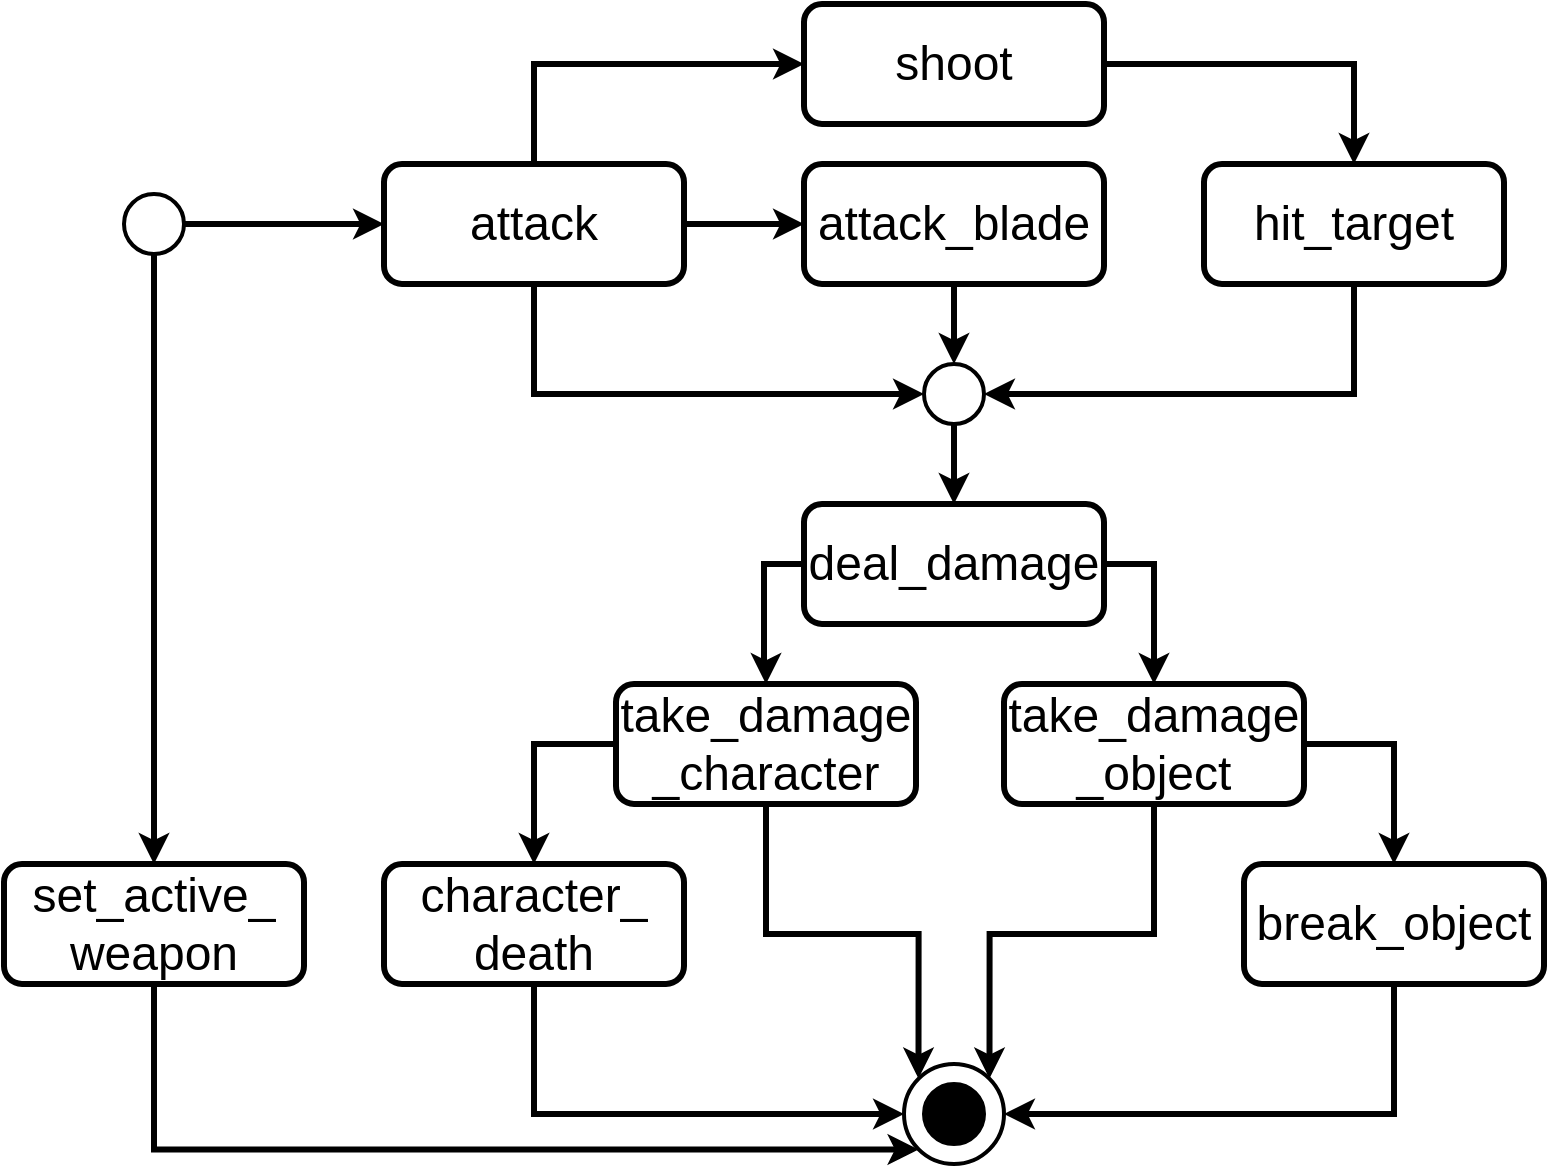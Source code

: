 <mxfile version="17.0.0" type="github">
  <diagram id="IqoTwAYpucEBwlG-6lVd" name="Page-1">
    <mxGraphModel dx="1350" dy="1493" grid="1" gridSize="10" guides="1" tooltips="1" connect="1" arrows="1" fold="1" page="1" pageScale="1" pageWidth="850" pageHeight="1100" math="0" shadow="0">
      <root>
        <mxCell id="0" />
        <mxCell id="1" parent="0" />
        <mxCell id="4I71VHSwgNsZa2CJbxP3-39" style="edgeStyle=orthogonalEdgeStyle;rounded=0;orthogonalLoop=1;jettySize=auto;html=1;exitX=1;exitY=0.5;exitDx=0;exitDy=0;exitPerimeter=0;entryX=0;entryY=0.5;entryDx=0;entryDy=0;strokeWidth=3;" edge="1" parent="1" source="4I71VHSwgNsZa2CJbxP3-3" target="4I71VHSwgNsZa2CJbxP3-23">
          <mxGeometry relative="1" as="geometry" />
        </mxCell>
        <mxCell id="4I71VHSwgNsZa2CJbxP3-45" style="edgeStyle=orthogonalEdgeStyle;rounded=0;orthogonalLoop=1;jettySize=auto;html=1;exitX=0.5;exitY=1;exitDx=0;exitDy=0;exitPerimeter=0;entryX=0.5;entryY=0;entryDx=0;entryDy=0;strokeWidth=3;" edge="1" parent="1" source="4I71VHSwgNsZa2CJbxP3-3" target="4I71VHSwgNsZa2CJbxP3-7">
          <mxGeometry relative="1" as="geometry" />
        </mxCell>
        <mxCell id="4I71VHSwgNsZa2CJbxP3-3" value="" style="strokeWidth=2;html=1;shape=mxgraph.flowchart.start_2;whiteSpace=wrap;" vertex="1" parent="1">
          <mxGeometry x="80" y="110" width="30" height="30" as="geometry" />
        </mxCell>
        <mxCell id="4I71VHSwgNsZa2CJbxP3-4" value="" style="strokeWidth=2;html=1;shape=mxgraph.flowchart.start_2;whiteSpace=wrap;" vertex="1" parent="1">
          <mxGeometry x="470" y="545" width="50" height="50" as="geometry" />
        </mxCell>
        <mxCell id="4I71VHSwgNsZa2CJbxP3-5" value="" style="strokeWidth=2;html=1;shape=mxgraph.flowchart.start_2;whiteSpace=wrap;fillColor=#000000;" vertex="1" parent="1">
          <mxGeometry x="480" y="555" width="30" height="30" as="geometry" />
        </mxCell>
        <mxCell id="4I71VHSwgNsZa2CJbxP3-57" style="edgeStyle=orthogonalEdgeStyle;rounded=0;orthogonalLoop=1;jettySize=auto;html=1;exitX=0.5;exitY=1;exitDx=0;exitDy=0;entryX=0.145;entryY=0.855;entryDx=0;entryDy=0;entryPerimeter=0;strokeWidth=3;" edge="1" parent="1" source="4I71VHSwgNsZa2CJbxP3-7" target="4I71VHSwgNsZa2CJbxP3-4">
          <mxGeometry relative="1" as="geometry">
            <Array as="points">
              <mxPoint x="95" y="588" />
            </Array>
          </mxGeometry>
        </mxCell>
        <mxCell id="4I71VHSwgNsZa2CJbxP3-7" value="&lt;div&gt;&lt;font size=&quot;3&quot;&gt;&lt;font style=&quot;font-size: 24px&quot;&gt;set_active_&lt;/font&gt;&lt;/font&gt;&lt;/div&gt;&lt;div&gt;&lt;font size=&quot;3&quot;&gt;&lt;font style=&quot;font-size: 24px&quot;&gt;weapon&lt;br&gt;&lt;/font&gt;&lt;/font&gt;&lt;/div&gt;" style="rounded=1;whiteSpace=wrap;html=1;fillColor=#FFFFFF;strokeWidth=3;" vertex="1" parent="1">
          <mxGeometry x="20" y="445" width="150" height="60" as="geometry" />
        </mxCell>
        <mxCell id="4I71VHSwgNsZa2CJbxP3-26" style="edgeStyle=orthogonalEdgeStyle;rounded=0;orthogonalLoop=1;jettySize=auto;html=1;exitX=0.5;exitY=0;exitDx=0;exitDy=0;entryX=0;entryY=0.5;entryDx=0;entryDy=0;strokeWidth=3;" edge="1" parent="1" source="4I71VHSwgNsZa2CJbxP3-23" target="4I71VHSwgNsZa2CJbxP3-25">
          <mxGeometry relative="1" as="geometry" />
        </mxCell>
        <mxCell id="4I71VHSwgNsZa2CJbxP3-28" style="edgeStyle=orthogonalEdgeStyle;rounded=0;orthogonalLoop=1;jettySize=auto;html=1;exitX=1;exitY=0.5;exitDx=0;exitDy=0;entryX=0;entryY=0.5;entryDx=0;entryDy=0;strokeWidth=3;" edge="1" parent="1" source="4I71VHSwgNsZa2CJbxP3-23" target="4I71VHSwgNsZa2CJbxP3-24">
          <mxGeometry relative="1" as="geometry" />
        </mxCell>
        <mxCell id="4I71VHSwgNsZa2CJbxP3-37" style="edgeStyle=orthogonalEdgeStyle;rounded=0;orthogonalLoop=1;jettySize=auto;html=1;exitX=0.5;exitY=1;exitDx=0;exitDy=0;entryX=0;entryY=0.5;entryDx=0;entryDy=0;entryPerimeter=0;strokeWidth=3;" edge="1" parent="1" source="4I71VHSwgNsZa2CJbxP3-23" target="4I71VHSwgNsZa2CJbxP3-34">
          <mxGeometry relative="1" as="geometry" />
        </mxCell>
        <mxCell id="4I71VHSwgNsZa2CJbxP3-23" value="&lt;div&gt;&lt;font size=&quot;3&quot;&gt;&lt;font style=&quot;font-size: 24px&quot;&gt;attack&lt;/font&gt;&lt;/font&gt;&lt;/div&gt;" style="rounded=1;whiteSpace=wrap;html=1;fillColor=#FFFFFF;strokeWidth=3;" vertex="1" parent="1">
          <mxGeometry x="210" y="95" width="150" height="60" as="geometry" />
        </mxCell>
        <mxCell id="4I71VHSwgNsZa2CJbxP3-36" style="edgeStyle=orthogonalEdgeStyle;rounded=0;orthogonalLoop=1;jettySize=auto;html=1;exitX=0.5;exitY=1;exitDx=0;exitDy=0;entryX=0.5;entryY=0;entryDx=0;entryDy=0;entryPerimeter=0;strokeWidth=3;" edge="1" parent="1" source="4I71VHSwgNsZa2CJbxP3-24" target="4I71VHSwgNsZa2CJbxP3-34">
          <mxGeometry relative="1" as="geometry" />
        </mxCell>
        <mxCell id="4I71VHSwgNsZa2CJbxP3-24" value="&lt;div&gt;&lt;font size=&quot;3&quot;&gt;&lt;font style=&quot;font-size: 24px&quot;&gt;attack_blade&lt;/font&gt;&lt;/font&gt;&lt;/div&gt;" style="rounded=1;whiteSpace=wrap;html=1;fillColor=#FFFFFF;strokeWidth=3;" vertex="1" parent="1">
          <mxGeometry x="420" y="95" width="150" height="60" as="geometry" />
        </mxCell>
        <mxCell id="4I71VHSwgNsZa2CJbxP3-40" style="edgeStyle=orthogonalEdgeStyle;rounded=0;orthogonalLoop=1;jettySize=auto;html=1;exitX=1;exitY=0.5;exitDx=0;exitDy=0;entryX=0.5;entryY=0;entryDx=0;entryDy=0;strokeWidth=3;" edge="1" parent="1" source="4I71VHSwgNsZa2CJbxP3-25" target="4I71VHSwgNsZa2CJbxP3-29">
          <mxGeometry relative="1" as="geometry" />
        </mxCell>
        <mxCell id="4I71VHSwgNsZa2CJbxP3-25" value="&lt;div&gt;&lt;font size=&quot;3&quot;&gt;&lt;font style=&quot;font-size: 24px&quot;&gt;shoot&lt;/font&gt;&lt;/font&gt;&lt;/div&gt;" style="rounded=1;whiteSpace=wrap;html=1;fillColor=#FFFFFF;strokeWidth=3;" vertex="1" parent="1">
          <mxGeometry x="420" y="15" width="150" height="60" as="geometry" />
        </mxCell>
        <mxCell id="4I71VHSwgNsZa2CJbxP3-35" style="edgeStyle=orthogonalEdgeStyle;rounded=0;orthogonalLoop=1;jettySize=auto;html=1;exitX=0.5;exitY=1;exitDx=0;exitDy=0;entryX=1;entryY=0.5;entryDx=0;entryDy=0;entryPerimeter=0;strokeWidth=3;" edge="1" parent="1" source="4I71VHSwgNsZa2CJbxP3-29" target="4I71VHSwgNsZa2CJbxP3-34">
          <mxGeometry relative="1" as="geometry" />
        </mxCell>
        <mxCell id="4I71VHSwgNsZa2CJbxP3-29" value="&lt;font size=&quot;3&quot;&gt;&lt;font style=&quot;font-size: 24px&quot;&gt;hit_target&lt;/font&gt;&lt;/font&gt;" style="rounded=1;whiteSpace=wrap;html=1;fillColor=#FFFFFF;strokeWidth=3;" vertex="1" parent="1">
          <mxGeometry x="620" y="95" width="150" height="60" as="geometry" />
        </mxCell>
        <mxCell id="4I71VHSwgNsZa2CJbxP3-43" style="edgeStyle=orthogonalEdgeStyle;rounded=0;orthogonalLoop=1;jettySize=auto;html=1;exitX=0;exitY=0.5;exitDx=0;exitDy=0;strokeWidth=3;" edge="1" parent="1" source="4I71VHSwgNsZa2CJbxP3-31" target="4I71VHSwgNsZa2CJbxP3-41">
          <mxGeometry relative="1" as="geometry" />
        </mxCell>
        <mxCell id="4I71VHSwgNsZa2CJbxP3-44" style="edgeStyle=orthogonalEdgeStyle;rounded=0;orthogonalLoop=1;jettySize=auto;html=1;exitX=1;exitY=0.5;exitDx=0;exitDy=0;strokeWidth=3;" edge="1" parent="1" source="4I71VHSwgNsZa2CJbxP3-31" target="4I71VHSwgNsZa2CJbxP3-42">
          <mxGeometry relative="1" as="geometry" />
        </mxCell>
        <mxCell id="4I71VHSwgNsZa2CJbxP3-31" value="&lt;font size=&quot;3&quot;&gt;&lt;font style=&quot;font-size: 24px&quot;&gt;deal_damage&lt;/font&gt;&lt;/font&gt;" style="rounded=1;whiteSpace=wrap;html=1;fillColor=#FFFFFF;strokeWidth=3;" vertex="1" parent="1">
          <mxGeometry x="420" y="265" width="150" height="60" as="geometry" />
        </mxCell>
        <mxCell id="4I71VHSwgNsZa2CJbxP3-38" style="edgeStyle=orthogonalEdgeStyle;rounded=0;orthogonalLoop=1;jettySize=auto;html=1;exitX=0.5;exitY=1;exitDx=0;exitDy=0;exitPerimeter=0;entryX=0.5;entryY=0;entryDx=0;entryDy=0;strokeWidth=3;" edge="1" parent="1" source="4I71VHSwgNsZa2CJbxP3-34" target="4I71VHSwgNsZa2CJbxP3-31">
          <mxGeometry relative="1" as="geometry" />
        </mxCell>
        <mxCell id="4I71VHSwgNsZa2CJbxP3-34" value="" style="strokeWidth=2;html=1;shape=mxgraph.flowchart.start_2;whiteSpace=wrap;" vertex="1" parent="1">
          <mxGeometry x="480" y="195" width="30" height="30" as="geometry" />
        </mxCell>
        <mxCell id="4I71VHSwgNsZa2CJbxP3-48" style="edgeStyle=orthogonalEdgeStyle;rounded=0;orthogonalLoop=1;jettySize=auto;html=1;exitX=0;exitY=0.5;exitDx=0;exitDy=0;entryX=0.5;entryY=0;entryDx=0;entryDy=0;strokeWidth=3;" edge="1" parent="1" source="4I71VHSwgNsZa2CJbxP3-41" target="4I71VHSwgNsZa2CJbxP3-46">
          <mxGeometry relative="1" as="geometry" />
        </mxCell>
        <mxCell id="4I71VHSwgNsZa2CJbxP3-52" style="edgeStyle=orthogonalEdgeStyle;rounded=0;orthogonalLoop=1;jettySize=auto;html=1;exitX=0.5;exitY=1;exitDx=0;exitDy=0;entryX=0.145;entryY=0.145;entryDx=0;entryDy=0;entryPerimeter=0;strokeWidth=3;" edge="1" parent="1" source="4I71VHSwgNsZa2CJbxP3-41" target="4I71VHSwgNsZa2CJbxP3-4">
          <mxGeometry relative="1" as="geometry" />
        </mxCell>
        <mxCell id="4I71VHSwgNsZa2CJbxP3-41" value="&lt;div&gt;&lt;font size=&quot;3&quot;&gt;&lt;font style=&quot;font-size: 24px&quot;&gt;take_damage&lt;/font&gt;&lt;/font&gt;&lt;/div&gt;&lt;div&gt;&lt;font size=&quot;3&quot;&gt;&lt;font style=&quot;font-size: 24px&quot;&gt;_character&lt;br&gt;&lt;/font&gt;&lt;/font&gt;&lt;/div&gt;" style="rounded=1;whiteSpace=wrap;html=1;fillColor=#FFFFFF;strokeWidth=3;" vertex="1" parent="1">
          <mxGeometry x="326" y="355" width="150" height="60" as="geometry" />
        </mxCell>
        <mxCell id="4I71VHSwgNsZa2CJbxP3-49" style="edgeStyle=orthogonalEdgeStyle;rounded=0;orthogonalLoop=1;jettySize=auto;html=1;exitX=1;exitY=0.5;exitDx=0;exitDy=0;entryX=0.5;entryY=0;entryDx=0;entryDy=0;strokeWidth=3;" edge="1" parent="1" source="4I71VHSwgNsZa2CJbxP3-42" target="4I71VHSwgNsZa2CJbxP3-47">
          <mxGeometry relative="1" as="geometry" />
        </mxCell>
        <mxCell id="4I71VHSwgNsZa2CJbxP3-53" style="edgeStyle=orthogonalEdgeStyle;rounded=0;orthogonalLoop=1;jettySize=auto;html=1;exitX=0.5;exitY=1;exitDx=0;exitDy=0;entryX=0.855;entryY=0.145;entryDx=0;entryDy=0;entryPerimeter=0;strokeWidth=3;" edge="1" parent="1" source="4I71VHSwgNsZa2CJbxP3-42" target="4I71VHSwgNsZa2CJbxP3-4">
          <mxGeometry relative="1" as="geometry" />
        </mxCell>
        <mxCell id="4I71VHSwgNsZa2CJbxP3-42" value="&lt;div&gt;&lt;font size=&quot;3&quot;&gt;&lt;font style=&quot;font-size: 24px&quot;&gt;take_damage&lt;/font&gt;&lt;/font&gt;&lt;/div&gt;&lt;div&gt;&lt;font size=&quot;3&quot;&gt;&lt;font style=&quot;font-size: 24px&quot;&gt;_object&lt;br&gt;&lt;/font&gt;&lt;/font&gt;&lt;/div&gt;" style="rounded=1;whiteSpace=wrap;html=1;fillColor=#FFFFFF;strokeWidth=3;" vertex="1" parent="1">
          <mxGeometry x="520" y="355" width="150" height="60" as="geometry" />
        </mxCell>
        <mxCell id="4I71VHSwgNsZa2CJbxP3-54" style="edgeStyle=orthogonalEdgeStyle;rounded=0;orthogonalLoop=1;jettySize=auto;html=1;exitX=0.5;exitY=1;exitDx=0;exitDy=0;entryX=0;entryY=0.5;entryDx=0;entryDy=0;entryPerimeter=0;strokeWidth=3;" edge="1" parent="1" source="4I71VHSwgNsZa2CJbxP3-46" target="4I71VHSwgNsZa2CJbxP3-4">
          <mxGeometry relative="1" as="geometry" />
        </mxCell>
        <mxCell id="4I71VHSwgNsZa2CJbxP3-46" value="&lt;div&gt;&lt;font size=&quot;3&quot;&gt;&lt;font style=&quot;font-size: 24px&quot;&gt;character_&lt;/font&gt;&lt;/font&gt;&lt;/div&gt;&lt;div&gt;&lt;font size=&quot;3&quot;&gt;&lt;font style=&quot;font-size: 24px&quot;&gt;death&lt;br&gt;&lt;/font&gt;&lt;/font&gt;&lt;/div&gt;" style="rounded=1;whiteSpace=wrap;html=1;fillColor=#FFFFFF;strokeWidth=3;" vertex="1" parent="1">
          <mxGeometry x="210" y="445" width="150" height="60" as="geometry" />
        </mxCell>
        <mxCell id="4I71VHSwgNsZa2CJbxP3-55" style="edgeStyle=orthogonalEdgeStyle;rounded=0;orthogonalLoop=1;jettySize=auto;html=1;exitX=0.5;exitY=1;exitDx=0;exitDy=0;entryX=1;entryY=0.5;entryDx=0;entryDy=0;entryPerimeter=0;strokeWidth=3;" edge="1" parent="1" source="4I71VHSwgNsZa2CJbxP3-47" target="4I71VHSwgNsZa2CJbxP3-4">
          <mxGeometry relative="1" as="geometry" />
        </mxCell>
        <mxCell id="4I71VHSwgNsZa2CJbxP3-47" value="&lt;div&gt;&lt;font size=&quot;3&quot;&gt;&lt;font style=&quot;font-size: 24px&quot;&gt;break_object&lt;/font&gt;&lt;/font&gt;&lt;/div&gt;" style="rounded=1;whiteSpace=wrap;html=1;fillColor=#FFFFFF;strokeWidth=3;" vertex="1" parent="1">
          <mxGeometry x="640" y="445" width="150" height="60" as="geometry" />
        </mxCell>
      </root>
    </mxGraphModel>
  </diagram>
</mxfile>
